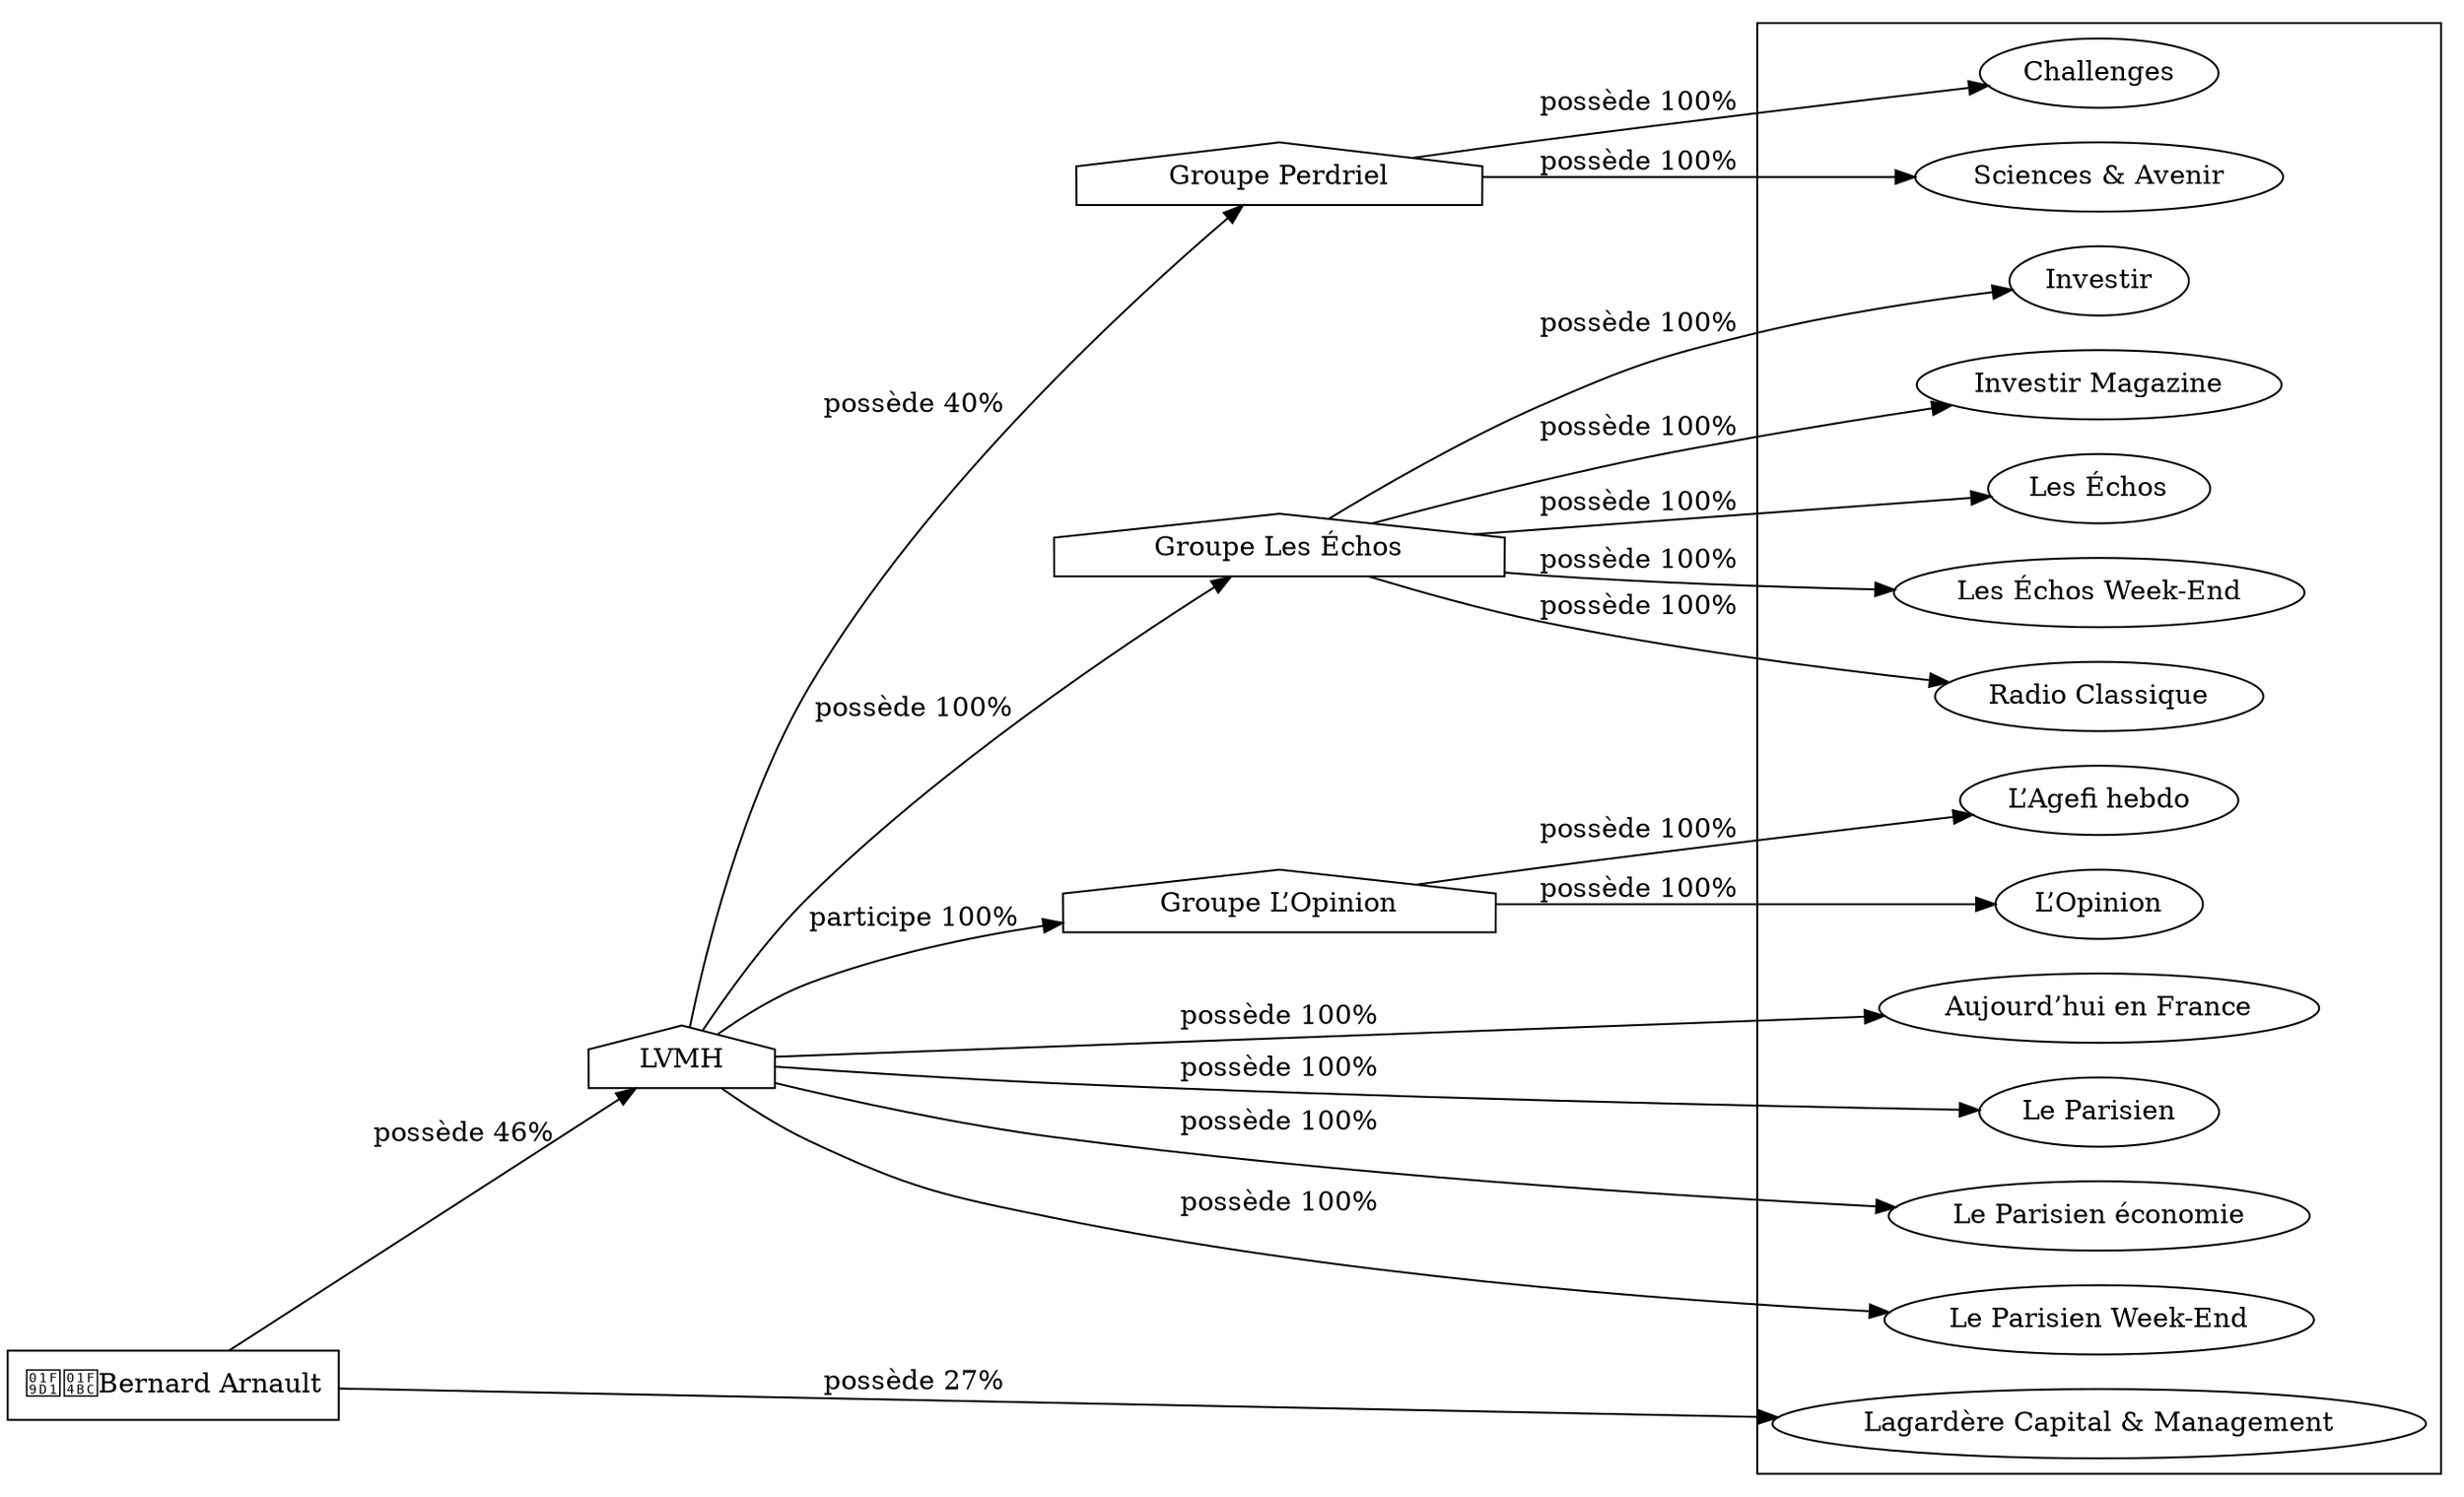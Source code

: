 digraph {
  rankdir=LR;
  subgraph roots {
    
      "bernard-arnault-42"[label="🧑‍💼Bernard Arnault" shape=box]
    
  }

  
    "lvmh-43"[label="LVMH" shape=house]
  
    "groupe-perdriel-3"[label="Groupe Perdriel" shape=house]
  
    "groupe-les-echos-48"[label="Groupe Les Échos" shape=house]
  
    "groupe-l-opinion-325"[label="Groupe L’Opinion" shape=house]
  

  subgraph clusterLeaves {
    
      "challenges-6"[label="Challenges"]
    
      "sciences-and-avenir-7"[label="Sciences &amp; Avenir"]
    
      "aujourd-hui-en-france-47"[label="Aujourd’hui en France"]
    
      "investir-50"[label="Investir"]
    
      "investir-magazine-51"[label="Investir Magazine"]
    
      "les-echos-49"[label="Les Échos"]
    
      "les-echos-week-end-52"[label="Les Échos Week-End"]
    
      "radio-classique-53"[label="Radio Classique"]
    
      "l-agefi-hebdo-101"[label="L’Agefi hebdo"]
    
      "l-opinion-8"[label="L’Opinion"]
    
      "le-parisien-44"[label="Le Parisien"]
    
      "le-parisien-economie-46"[label="Le Parisien économie"]
    
      "le-parisien-week-end-45"[label="Le Parisien Week-End"]
    
      "lagardere-capital-and-management-331"[label="Lagardère Capital &amp; Management"]
    
  }

  
    "bernard-arnault-42" -> "lvmh-43" [
      label="possède 46%"
    ]
  
    "lvmh-43" -> "groupe-perdriel-3" [
      label="possède 40%"
    ]
  
    "groupe-perdriel-3" -> "challenges-6" [
      label="possède 100%"
    ]
  
    "groupe-perdriel-3" -> "sciences-and-avenir-7" [
      label="possède 100%"
    ]
  
    "lvmh-43" -> "aujourd-hui-en-france-47" [
      label="possède 100%"
    ]
  
    "lvmh-43" -> "groupe-les-echos-48" [
      label="possède 100%"
    ]
  
    "groupe-les-echos-48" -> "investir-50" [
      label="possède 100%"
    ]
  
    "groupe-les-echos-48" -> "investir-magazine-51" [
      label="possède 100%"
    ]
  
    "groupe-les-echos-48" -> "les-echos-49" [
      label="possède 100%"
    ]
  
    "groupe-les-echos-48" -> "les-echos-week-end-52" [
      label="possède 100%"
    ]
  
    "groupe-les-echos-48" -> "radio-classique-53" [
      label="possède 100%"
    ]
  
    "lvmh-43" -> "groupe-l-opinion-325" [
      label="participe 100%"
    ]
  
    "groupe-l-opinion-325" -> "l-agefi-hebdo-101" [
      label="possède 100%"
    ]
  
    "groupe-l-opinion-325" -> "l-opinion-8" [
      label="possède 100%"
    ]
  
    "lvmh-43" -> "le-parisien-44" [
      label="possède 100%"
    ]
  
    "lvmh-43" -> "le-parisien-economie-46" [
      label="possède 100%"
    ]
  
    "lvmh-43" -> "le-parisien-week-end-45" [
      label="possède 100%"
    ]
  
    "bernard-arnault-42" -> "lagardere-capital-and-management-331" [
      label="possède 27%"
    ]
  
}
